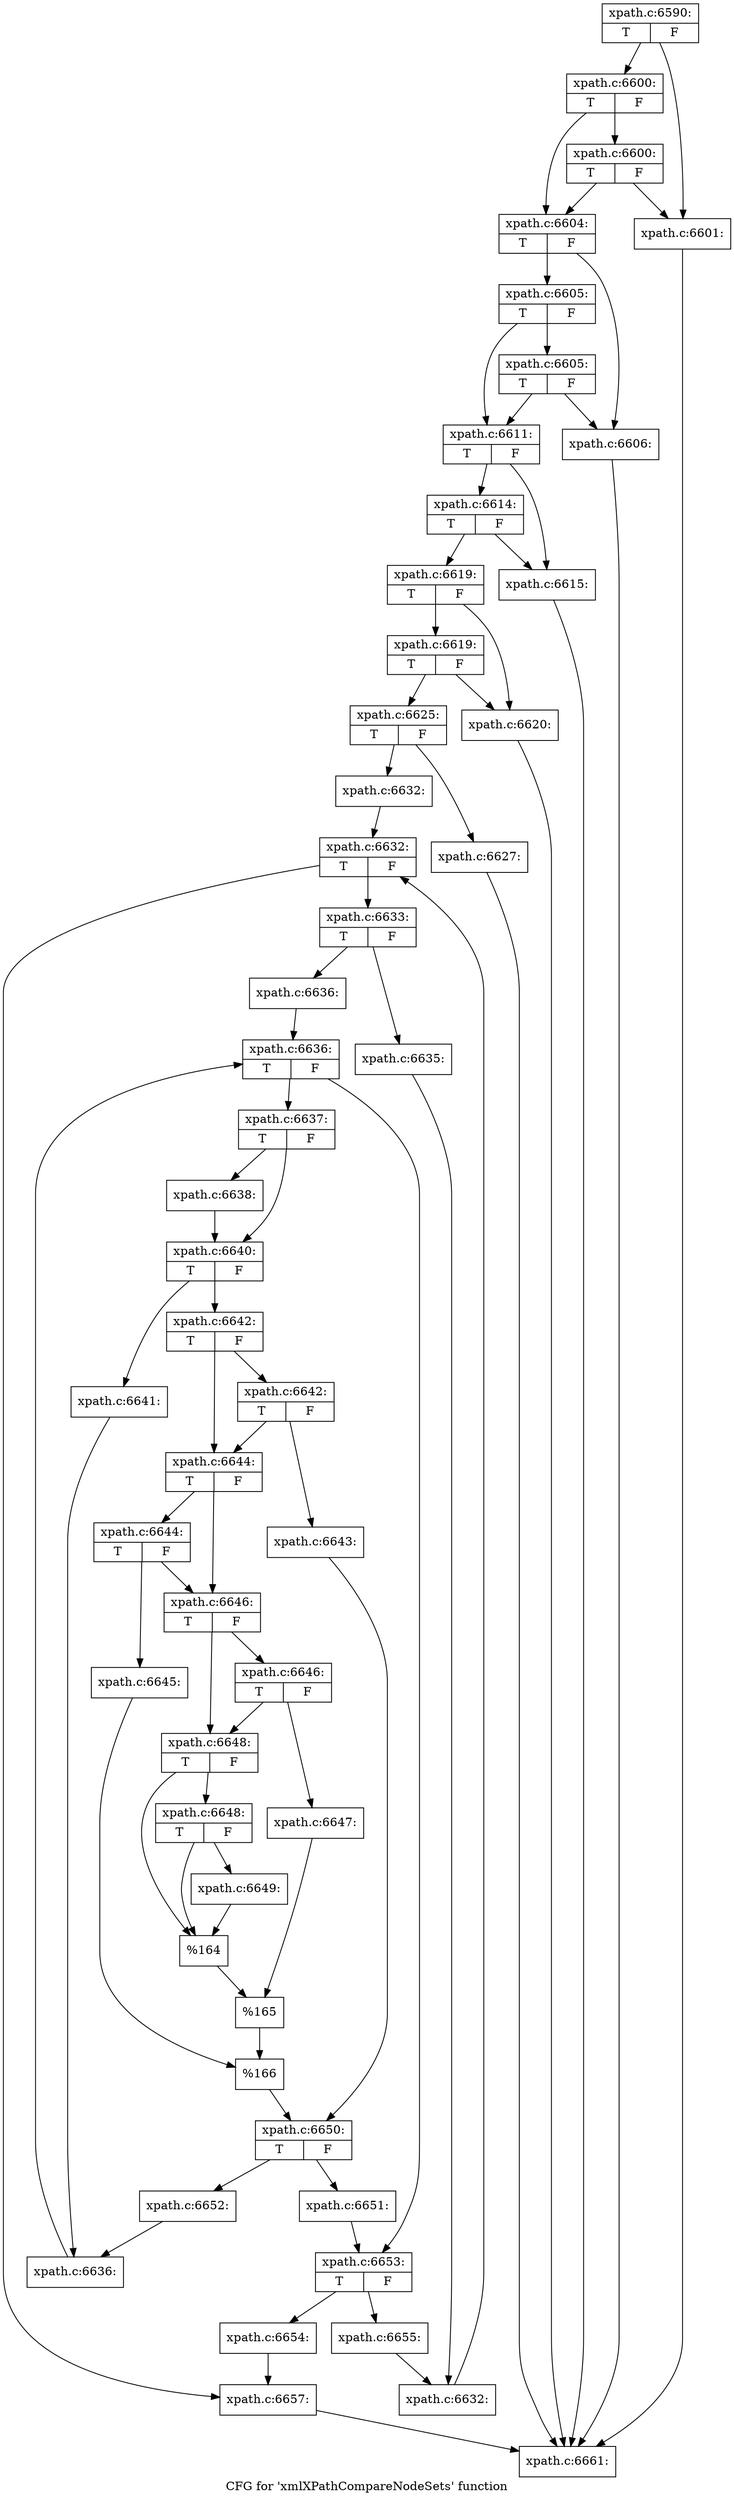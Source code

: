digraph "CFG for 'xmlXPathCompareNodeSets' function" {
	label="CFG for 'xmlXPathCompareNodeSets' function";

	Node0x46bd520 [shape=record,label="{xpath.c:6590:|{<s0>T|<s1>F}}"];
	Node0x46bd520 -> Node0x4df4860;
	Node0x46bd520 -> Node0x4df4900;
	Node0x4df4900 [shape=record,label="{xpath.c:6600:|{<s0>T|<s1>F}}"];
	Node0x4df4900 -> Node0x4df4c10;
	Node0x4df4900 -> Node0x4df48b0;
	Node0x4df4c10 [shape=record,label="{xpath.c:6600:|{<s0>T|<s1>F}}"];
	Node0x4df4c10 -> Node0x4df4860;
	Node0x4df4c10 -> Node0x4df48b0;
	Node0x4df4860 [shape=record,label="{xpath.c:6601:}"];
	Node0x4df4860 -> Node0x46bdd40;
	Node0x4df48b0 [shape=record,label="{xpath.c:6604:|{<s0>T|<s1>F}}"];
	Node0x4df48b0 -> Node0x4df56f0;
	Node0x4df48b0 -> Node0x4df5790;
	Node0x4df5790 [shape=record,label="{xpath.c:6605:|{<s0>T|<s1>F}}"];
	Node0x4df5790 -> Node0x4df5aa0;
	Node0x4df5790 -> Node0x4df5740;
	Node0x4df5aa0 [shape=record,label="{xpath.c:6605:|{<s0>T|<s1>F}}"];
	Node0x4df5aa0 -> Node0x4df56f0;
	Node0x4df5aa0 -> Node0x4df5740;
	Node0x4df56f0 [shape=record,label="{xpath.c:6606:}"];
	Node0x4df56f0 -> Node0x46bdd40;
	Node0x4df5740 [shape=record,label="{xpath.c:6611:|{<s0>T|<s1>F}}"];
	Node0x4df5740 -> Node0x4df6c10;
	Node0x4df5740 -> Node0x4df6cb0;
	Node0x4df6cb0 [shape=record,label="{xpath.c:6614:|{<s0>T|<s1>F}}"];
	Node0x4df6cb0 -> Node0x4df6c10;
	Node0x4df6cb0 -> Node0x4df6c60;
	Node0x4df6c10 [shape=record,label="{xpath.c:6615:}"];
	Node0x4df6c10 -> Node0x46bdd40;
	Node0x4df6c60 [shape=record,label="{xpath.c:6619:|{<s0>T|<s1>F}}"];
	Node0x4df6c60 -> Node0x4df7840;
	Node0x4df6c60 -> Node0x4df78e0;
	Node0x4df78e0 [shape=record,label="{xpath.c:6619:|{<s0>T|<s1>F}}"];
	Node0x4df78e0 -> Node0x4df7840;
	Node0x4df78e0 -> Node0x4df7890;
	Node0x4df7840 [shape=record,label="{xpath.c:6620:}"];
	Node0x4df7840 -> Node0x46bdd40;
	Node0x4df7890 [shape=record,label="{xpath.c:6625:|{<s0>T|<s1>F}}"];
	Node0x4df7890 -> Node0x4df8a00;
	Node0x4df7890 -> Node0x4df8a50;
	Node0x4df8a00 [shape=record,label="{xpath.c:6627:}"];
	Node0x4df8a00 -> Node0x46bdd40;
	Node0x4df8a50 [shape=record,label="{xpath.c:6632:}"];
	Node0x4df8a50 -> Node0x4df94e0;
	Node0x4df94e0 [shape=record,label="{xpath.c:6632:|{<s0>T|<s1>F}}"];
	Node0x4df94e0 -> Node0x4df97c0;
	Node0x4df94e0 -> Node0x4df9340;
	Node0x4df97c0 [shape=record,label="{xpath.c:6633:|{<s0>T|<s1>F}}"];
	Node0x4df97c0 -> Node0x4dfa0f0;
	Node0x4df97c0 -> Node0x4dfa140;
	Node0x4dfa0f0 [shape=record,label="{xpath.c:6635:}"];
	Node0x4dfa0f0 -> Node0x4df9730;
	Node0x4dfa140 [shape=record,label="{xpath.c:6636:}"];
	Node0x4dfa140 -> Node0x4dfa6b0;
	Node0x4dfa6b0 [shape=record,label="{xpath.c:6636:|{<s0>T|<s1>F}}"];
	Node0x4dfa6b0 -> Node0x4dfa990;
	Node0x4dfa6b0 -> Node0x4dfa510;
	Node0x4dfa990 [shape=record,label="{xpath.c:6637:|{<s0>T|<s1>F}}"];
	Node0x4dfa990 -> Node0x4dfae60;
	Node0x4dfa990 -> Node0x4dfaeb0;
	Node0x4dfae60 [shape=record,label="{xpath.c:6638:}"];
	Node0x4dfae60 -> Node0x4dfaeb0;
	Node0x4dfaeb0 [shape=record,label="{xpath.c:6640:|{<s0>T|<s1>F}}"];
	Node0x4dfaeb0 -> Node0x4dfb940;
	Node0x4dfaeb0 -> Node0x4dfb990;
	Node0x4dfb940 [shape=record,label="{xpath.c:6641:}"];
	Node0x4dfb940 -> Node0x4dfa900;
	Node0x4dfb990 [shape=record,label="{xpath.c:6642:|{<s0>T|<s1>F}}"];
	Node0x4dfb990 -> Node0x4dfc0a0;
	Node0x4dfb990 -> Node0x4dfc050;
	Node0x4dfc0a0 [shape=record,label="{xpath.c:6642:|{<s0>T|<s1>F}}"];
	Node0x4dfc0a0 -> Node0x4dfbfb0;
	Node0x4dfc0a0 -> Node0x4dfc050;
	Node0x4dfbfb0 [shape=record,label="{xpath.c:6643:}"];
	Node0x4dfbfb0 -> Node0x4dfc000;
	Node0x4dfc050 [shape=record,label="{xpath.c:6644:|{<s0>T|<s1>F}}"];
	Node0x4dfc050 -> Node0x4dfcb70;
	Node0x4dfc050 -> Node0x4dfcb20;
	Node0x4dfcb70 [shape=record,label="{xpath.c:6644:|{<s0>T|<s1>F}}"];
	Node0x4dfcb70 -> Node0x4dfcb20;
	Node0x4dfcb70 -> Node0x4dfca80;
	Node0x4dfca80 [shape=record,label="{xpath.c:6645:}"];
	Node0x4dfca80 -> Node0x4dfcad0;
	Node0x4dfcb20 [shape=record,label="{xpath.c:6646:|{<s0>T|<s1>F}}"];
	Node0x4dfcb20 -> Node0x4dfd5f0;
	Node0x4dfcb20 -> Node0x4dfd640;
	Node0x4dfd640 [shape=record,label="{xpath.c:6646:|{<s0>T|<s1>F}}"];
	Node0x4dfd640 -> Node0x4dfd550;
	Node0x4dfd640 -> Node0x4dfd5f0;
	Node0x4dfd550 [shape=record,label="{xpath.c:6647:}"];
	Node0x4dfd550 -> Node0x4dfd5a0;
	Node0x4dfd5f0 [shape=record,label="{xpath.c:6648:|{<s0>T|<s1>F}}"];
	Node0x4dfd5f0 -> Node0x4dfe070;
	Node0x4dfd5f0 -> Node0x4dfe0c0;
	Node0x4dfe0c0 [shape=record,label="{xpath.c:6648:|{<s0>T|<s1>F}}"];
	Node0x4dfe0c0 -> Node0x4dfe070;
	Node0x4dfe0c0 -> Node0x4dfe020;
	Node0x4dfe020 [shape=record,label="{xpath.c:6649:}"];
	Node0x4dfe020 -> Node0x4dfe070;
	Node0x4dfe070 [shape=record,label="{%164}"];
	Node0x4dfe070 -> Node0x4dfd5a0;
	Node0x4dfd5a0 [shape=record,label="{%165}"];
	Node0x4dfd5a0 -> Node0x4dfcad0;
	Node0x4dfcad0 [shape=record,label="{%166}"];
	Node0x4dfcad0 -> Node0x4dfc000;
	Node0x4dfc000 [shape=record,label="{xpath.c:6650:|{<s0>T|<s1>F}}"];
	Node0x4dfc000 -> Node0x4dfec80;
	Node0x4dfc000 -> Node0x4dfecd0;
	Node0x4dfec80 [shape=record,label="{xpath.c:6651:}"];
	Node0x4dfec80 -> Node0x4dfa510;
	Node0x4dfecd0 [shape=record,label="{xpath.c:6652:}"];
	Node0x4dfecd0 -> Node0x4dfa900;
	Node0x4dfa900 [shape=record,label="{xpath.c:6636:}"];
	Node0x4dfa900 -> Node0x4dfa6b0;
	Node0x4dfa510 [shape=record,label="{xpath.c:6653:|{<s0>T|<s1>F}}"];
	Node0x4dfa510 -> Node0x4dff300;
	Node0x4dfa510 -> Node0x4dff350;
	Node0x4dff300 [shape=record,label="{xpath.c:6654:}"];
	Node0x4dff300 -> Node0x4df9340;
	Node0x4dff350 [shape=record,label="{xpath.c:6655:}"];
	Node0x4dff350 -> Node0x4df9730;
	Node0x4df9730 [shape=record,label="{xpath.c:6632:}"];
	Node0x4df9730 -> Node0x4df94e0;
	Node0x4df9340 [shape=record,label="{xpath.c:6657:}"];
	Node0x4df9340 -> Node0x46bdd40;
	Node0x46bdd40 [shape=record,label="{xpath.c:6661:}"];
}
